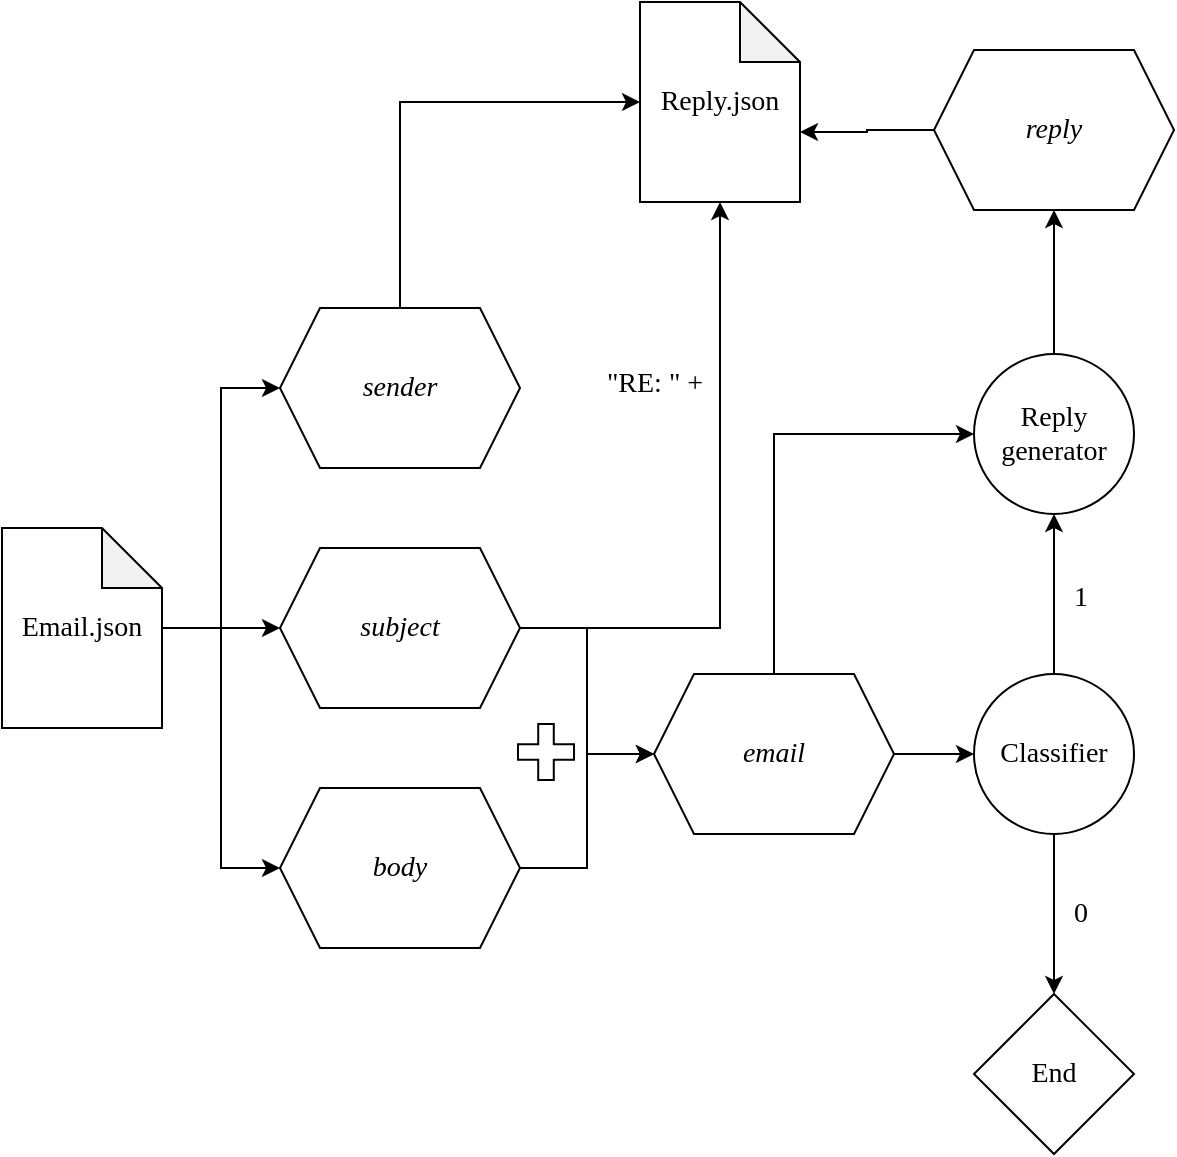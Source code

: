 <mxfile version="24.0.4" type="device">
  <diagram name="Strona-1" id="CXt4meFhH8Pr3ymxUFNq">
    <mxGraphModel dx="1433" dy="627" grid="0" gridSize="10" guides="1" tooltips="1" connect="1" arrows="1" fold="1" page="1" pageScale="1" pageWidth="1169" pageHeight="827" background="#FFFFFF" math="0" shadow="0">
      <root>
        <mxCell id="0" />
        <mxCell id="1" parent="0" />
        <mxCell id="hE-Ajq_DNDgBt4DahEjz-3" value="&lt;i&gt;&lt;font style=&quot;font-size: 14px;&quot; face=&quot;Times New Roman&quot;&gt;sender&lt;/font&gt;&lt;/i&gt;" style="shape=hexagon;perimeter=hexagonPerimeter2;whiteSpace=wrap;html=1;fixedSize=1;" vertex="1" parent="1">
          <mxGeometry x="221" y="254" width="120" height="80" as="geometry" />
        </mxCell>
        <mxCell id="hE-Ajq_DNDgBt4DahEjz-19" style="edgeStyle=orthogonalEdgeStyle;rounded=0;orthogonalLoop=1;jettySize=auto;html=1;entryX=0;entryY=0.5;entryDx=0;entryDy=0;" edge="1" parent="1" source="hE-Ajq_DNDgBt4DahEjz-4" target="hE-Ajq_DNDgBt4DahEjz-17">
          <mxGeometry relative="1" as="geometry" />
        </mxCell>
        <mxCell id="hE-Ajq_DNDgBt4DahEjz-4" value="&lt;i&gt;&lt;font style=&quot;font-size: 14px;&quot; face=&quot;Times New Roman&quot;&gt;subject&lt;/font&gt;&lt;/i&gt;" style="shape=hexagon;perimeter=hexagonPerimeter2;whiteSpace=wrap;html=1;fixedSize=1;" vertex="1" parent="1">
          <mxGeometry x="221" y="374" width="120" height="80" as="geometry" />
        </mxCell>
        <mxCell id="hE-Ajq_DNDgBt4DahEjz-18" value="" style="edgeStyle=orthogonalEdgeStyle;rounded=0;orthogonalLoop=1;jettySize=auto;html=1;" edge="1" parent="1" source="hE-Ajq_DNDgBt4DahEjz-5" target="hE-Ajq_DNDgBt4DahEjz-17">
          <mxGeometry relative="1" as="geometry" />
        </mxCell>
        <mxCell id="hE-Ajq_DNDgBt4DahEjz-5" value="&lt;i&gt;&lt;font style=&quot;font-size: 14px;&quot; face=&quot;Times New Roman&quot;&gt;body&lt;/font&gt;&lt;/i&gt;" style="shape=hexagon;perimeter=hexagonPerimeter2;whiteSpace=wrap;html=1;fixedSize=1;" vertex="1" parent="1">
          <mxGeometry x="221" y="494" width="120" height="80" as="geometry" />
        </mxCell>
        <mxCell id="hE-Ajq_DNDgBt4DahEjz-13" style="edgeStyle=orthogonalEdgeStyle;rounded=0;orthogonalLoop=1;jettySize=auto;html=1;entryX=0;entryY=0.5;entryDx=0;entryDy=0;" edge="1" parent="1" source="hE-Ajq_DNDgBt4DahEjz-12" target="hE-Ajq_DNDgBt4DahEjz-4">
          <mxGeometry relative="1" as="geometry">
            <Array as="points">
              <mxPoint x="195" y="414" />
              <mxPoint x="195" y="414" />
            </Array>
          </mxGeometry>
        </mxCell>
        <mxCell id="hE-Ajq_DNDgBt4DahEjz-14" style="edgeStyle=orthogonalEdgeStyle;rounded=0;orthogonalLoop=1;jettySize=auto;html=1;entryX=0;entryY=0.5;entryDx=0;entryDy=0;" edge="1" parent="1" source="hE-Ajq_DNDgBt4DahEjz-12" target="hE-Ajq_DNDgBt4DahEjz-5">
          <mxGeometry relative="1" as="geometry" />
        </mxCell>
        <mxCell id="hE-Ajq_DNDgBt4DahEjz-16" style="edgeStyle=orthogonalEdgeStyle;rounded=0;orthogonalLoop=1;jettySize=auto;html=1;entryX=0;entryY=0.5;entryDx=0;entryDy=0;" edge="1" parent="1" source="hE-Ajq_DNDgBt4DahEjz-12" target="hE-Ajq_DNDgBt4DahEjz-3">
          <mxGeometry relative="1" as="geometry" />
        </mxCell>
        <mxCell id="hE-Ajq_DNDgBt4DahEjz-12" value="&lt;font style=&quot;font-size: 14px;&quot; face=&quot;Times New Roman&quot;&gt;Email.json&lt;/font&gt;" style="shape=note;whiteSpace=wrap;html=1;backgroundOutline=1;darkOpacity=0.05;" vertex="1" parent="1">
          <mxGeometry x="82" y="364" width="80" height="100" as="geometry" />
        </mxCell>
        <mxCell id="hE-Ajq_DNDgBt4DahEjz-22" value="" style="edgeStyle=orthogonalEdgeStyle;rounded=0;orthogonalLoop=1;jettySize=auto;html=1;" edge="1" parent="1" source="hE-Ajq_DNDgBt4DahEjz-17" target="hE-Ajq_DNDgBt4DahEjz-21">
          <mxGeometry relative="1" as="geometry" />
        </mxCell>
        <mxCell id="hE-Ajq_DNDgBt4DahEjz-36" style="edgeStyle=orthogonalEdgeStyle;rounded=0;orthogonalLoop=1;jettySize=auto;html=1;entryX=0;entryY=0.5;entryDx=0;entryDy=0;" edge="1" parent="1" source="hE-Ajq_DNDgBt4DahEjz-17" target="hE-Ajq_DNDgBt4DahEjz-26">
          <mxGeometry relative="1" as="geometry">
            <Array as="points">
              <mxPoint x="468" y="317" />
            </Array>
          </mxGeometry>
        </mxCell>
        <mxCell id="hE-Ajq_DNDgBt4DahEjz-17" value="&lt;i&gt;&lt;font style=&quot;font-size: 14px;&quot; face=&quot;Times New Roman&quot;&gt;email&lt;/font&gt;&lt;/i&gt;" style="shape=hexagon;perimeter=hexagonPerimeter2;whiteSpace=wrap;html=1;fixedSize=1;" vertex="1" parent="1">
          <mxGeometry x="408" y="437" width="120" height="80" as="geometry" />
        </mxCell>
        <mxCell id="hE-Ajq_DNDgBt4DahEjz-20" value="" style="shape=cross;whiteSpace=wrap;html=1;size=0.278;" vertex="1" parent="1">
          <mxGeometry x="340" y="462" width="28" height="28" as="geometry" />
        </mxCell>
        <mxCell id="hE-Ajq_DNDgBt4DahEjz-24" value="" style="edgeStyle=orthogonalEdgeStyle;rounded=0;orthogonalLoop=1;jettySize=auto;html=1;" edge="1" parent="1" source="hE-Ajq_DNDgBt4DahEjz-21" target="hE-Ajq_DNDgBt4DahEjz-23">
          <mxGeometry relative="1" as="geometry" />
        </mxCell>
        <mxCell id="hE-Ajq_DNDgBt4DahEjz-27" value="" style="edgeStyle=orthogonalEdgeStyle;rounded=0;orthogonalLoop=1;jettySize=auto;html=1;" edge="1" parent="1" source="hE-Ajq_DNDgBt4DahEjz-21" target="hE-Ajq_DNDgBt4DahEjz-26">
          <mxGeometry relative="1" as="geometry" />
        </mxCell>
        <mxCell id="hE-Ajq_DNDgBt4DahEjz-21" value="&lt;font style=&quot;font-size: 14px;&quot; face=&quot;Times New Roman&quot;&gt;Classifier&lt;/font&gt;" style="ellipse;whiteSpace=wrap;html=1;" vertex="1" parent="1">
          <mxGeometry x="568" y="437" width="80" height="80" as="geometry" />
        </mxCell>
        <mxCell id="hE-Ajq_DNDgBt4DahEjz-23" value="&lt;font style=&quot;font-size: 14px;&quot; face=&quot;Times New Roman&quot;&gt;End&lt;/font&gt;" style="rhombus;whiteSpace=wrap;html=1;" vertex="1" parent="1">
          <mxGeometry x="568" y="597" width="80" height="80" as="geometry" />
        </mxCell>
        <mxCell id="hE-Ajq_DNDgBt4DahEjz-25" value="&lt;font style=&quot;font-size: 14px;&quot; face=&quot;Times New Roman&quot;&gt;0&lt;/font&gt;" style="text;html=1;align=center;verticalAlign=middle;resizable=0;points=[];autosize=1;strokeColor=none;fillColor=none;" vertex="1" parent="1">
          <mxGeometry x="608" y="542" width="25" height="29" as="geometry" />
        </mxCell>
        <mxCell id="hE-Ajq_DNDgBt4DahEjz-38" style="edgeStyle=orthogonalEdgeStyle;rounded=0;orthogonalLoop=1;jettySize=auto;html=1;entryX=0.5;entryY=1;entryDx=0;entryDy=0;" edge="1" parent="1" source="hE-Ajq_DNDgBt4DahEjz-26" target="hE-Ajq_DNDgBt4DahEjz-37">
          <mxGeometry relative="1" as="geometry" />
        </mxCell>
        <mxCell id="hE-Ajq_DNDgBt4DahEjz-26" value="&lt;font style=&quot;font-size: 14px;&quot; face=&quot;Times New Roman&quot;&gt;Reply generator&lt;/font&gt;" style="ellipse;whiteSpace=wrap;html=1;" vertex="1" parent="1">
          <mxGeometry x="568" y="277" width="80" height="80" as="geometry" />
        </mxCell>
        <mxCell id="hE-Ajq_DNDgBt4DahEjz-28" value="&lt;font style=&quot;font-size: 14px;&quot; face=&quot;Times New Roman&quot;&gt;1&lt;/font&gt;" style="text;html=1;align=center;verticalAlign=middle;resizable=0;points=[];autosize=1;strokeColor=none;fillColor=none;" vertex="1" parent="1">
          <mxGeometry x="608" y="384.5" width="25" height="29" as="geometry" />
        </mxCell>
        <mxCell id="hE-Ajq_DNDgBt4DahEjz-37" value="&lt;i&gt;&lt;font style=&quot;font-size: 14px;&quot; face=&quot;Times New Roman&quot;&gt;reply&lt;/font&gt;&lt;/i&gt;" style="shape=hexagon;perimeter=hexagonPerimeter2;whiteSpace=wrap;html=1;fixedSize=1;" vertex="1" parent="1">
          <mxGeometry x="548" y="125" width="120" height="80" as="geometry" />
        </mxCell>
        <mxCell id="hE-Ajq_DNDgBt4DahEjz-40" value="&lt;font style=&quot;font-size: 14px;&quot; face=&quot;Times New Roman&quot;&gt;Reply.json&lt;/font&gt;" style="shape=note;whiteSpace=wrap;html=1;backgroundOutline=1;darkOpacity=0.05;" vertex="1" parent="1">
          <mxGeometry x="401" y="101" width="80" height="100" as="geometry" />
        </mxCell>
        <mxCell id="hE-Ajq_DNDgBt4DahEjz-41" style="edgeStyle=orthogonalEdgeStyle;rounded=0;orthogonalLoop=1;jettySize=auto;html=1;entryX=0;entryY=0;entryDx=80;entryDy=65;entryPerimeter=0;" edge="1" parent="1" source="hE-Ajq_DNDgBt4DahEjz-37" target="hE-Ajq_DNDgBt4DahEjz-40">
          <mxGeometry relative="1" as="geometry" />
        </mxCell>
        <mxCell id="hE-Ajq_DNDgBt4DahEjz-42" style="edgeStyle=orthogonalEdgeStyle;rounded=0;orthogonalLoop=1;jettySize=auto;html=1;entryX=0;entryY=0.5;entryDx=0;entryDy=0;entryPerimeter=0;" edge="1" parent="1" source="hE-Ajq_DNDgBt4DahEjz-3" target="hE-Ajq_DNDgBt4DahEjz-40">
          <mxGeometry relative="1" as="geometry">
            <Array as="points">
              <mxPoint x="281" y="151" />
            </Array>
          </mxGeometry>
        </mxCell>
        <mxCell id="hE-Ajq_DNDgBt4DahEjz-43" style="edgeStyle=orthogonalEdgeStyle;rounded=0;orthogonalLoop=1;jettySize=auto;html=1;entryX=0.5;entryY=1;entryDx=0;entryDy=0;entryPerimeter=0;" edge="1" parent="1" source="hE-Ajq_DNDgBt4DahEjz-4" target="hE-Ajq_DNDgBt4DahEjz-40">
          <mxGeometry relative="1" as="geometry" />
        </mxCell>
        <mxCell id="hE-Ajq_DNDgBt4DahEjz-45" value="&lt;font style=&quot;font-size: 14px;&quot; face=&quot;Times New Roman&quot;&gt;&quot;RE: &quot; +&lt;/font&gt;" style="text;html=1;align=center;verticalAlign=middle;resizable=0;points=[];autosize=1;strokeColor=none;fillColor=none;" vertex="1" parent="1">
          <mxGeometry x="375" y="277" width="66" height="29" as="geometry" />
        </mxCell>
      </root>
    </mxGraphModel>
  </diagram>
</mxfile>
